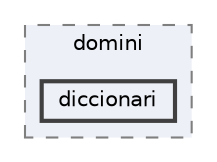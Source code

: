 digraph "FONTS/domini/diccionari"
{
 // INTERACTIVE_SVG=YES
 // LATEX_PDF_SIZE
  bgcolor="transparent";
  edge [fontname=Helvetica,fontsize=10,labelfontname=Helvetica,labelfontsize=10];
  node [fontname=Helvetica,fontsize=10,shape=box,height=0.2,width=0.4];
  compound=true
  subgraph clusterdir_60ffa9a09e134cab5047f77c04d9a249 {
    graph [ bgcolor="#edf0f7", pencolor="grey50", label="domini", fontname=Helvetica,fontsize=10 style="filled,dashed", URL="dir_60ffa9a09e134cab5047f77c04d9a249.html",tooltip=""]
  dir_98072fd1c904b16bb0d500a8b6296ea0 [label="diccionari", fillcolor="#edf0f7", color="grey25", style="filled,bold", URL="dir_98072fd1c904b16bb0d500a8b6296ea0.html",tooltip=""];
  }
}
